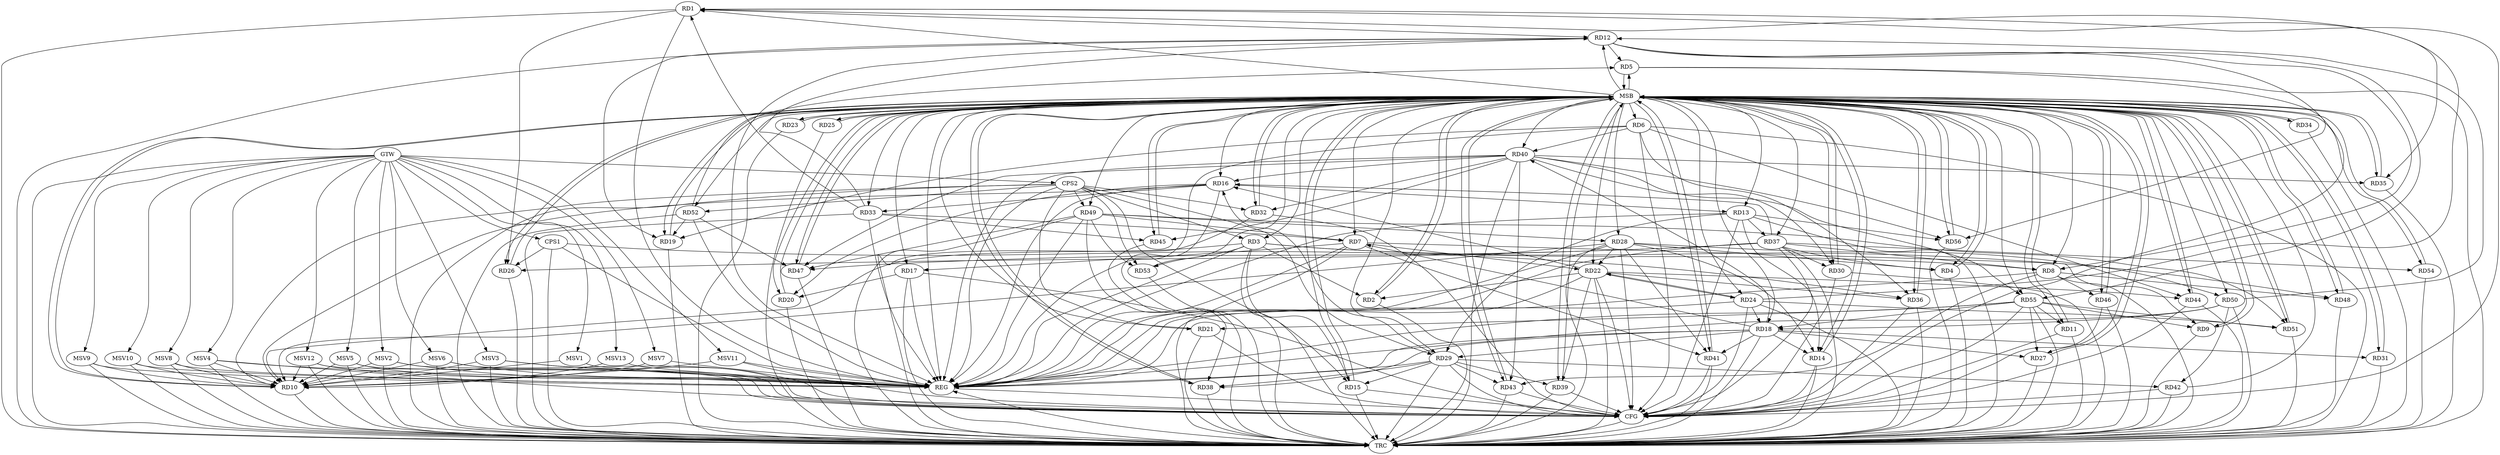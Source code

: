 strict digraph G {
  RD1 [ label="RD1" ];
  RD2 [ label="RD2" ];
  RD3 [ label="RD3" ];
  RD4 [ label="RD4" ];
  RD5 [ label="RD5" ];
  RD6 [ label="RD6" ];
  RD7 [ label="RD7" ];
  RD8 [ label="RD8" ];
  RD9 [ label="RD9" ];
  RD10 [ label="RD10" ];
  RD11 [ label="RD11" ];
  RD12 [ label="RD12" ];
  RD13 [ label="RD13" ];
  RD14 [ label="RD14" ];
  RD15 [ label="RD15" ];
  RD16 [ label="RD16" ];
  RD17 [ label="RD17" ];
  RD18 [ label="RD18" ];
  RD19 [ label="RD19" ];
  RD20 [ label="RD20" ];
  RD21 [ label="RD21" ];
  RD22 [ label="RD22" ];
  RD23 [ label="RD23" ];
  RD24 [ label="RD24" ];
  RD25 [ label="RD25" ];
  RD26 [ label="RD26" ];
  RD27 [ label="RD27" ];
  RD28 [ label="RD28" ];
  RD29 [ label="RD29" ];
  RD30 [ label="RD30" ];
  RD31 [ label="RD31" ];
  RD32 [ label="RD32" ];
  RD33 [ label="RD33" ];
  RD34 [ label="RD34" ];
  RD35 [ label="RD35" ];
  RD36 [ label="RD36" ];
  RD37 [ label="RD37" ];
  RD38 [ label="RD38" ];
  RD39 [ label="RD39" ];
  RD40 [ label="RD40" ];
  RD41 [ label="RD41" ];
  RD42 [ label="RD42" ];
  RD43 [ label="RD43" ];
  RD44 [ label="RD44" ];
  RD45 [ label="RD45" ];
  RD46 [ label="RD46" ];
  RD47 [ label="RD47" ];
  RD48 [ label="RD48" ];
  RD49 [ label="RD49" ];
  RD50 [ label="RD50" ];
  RD51 [ label="RD51" ];
  RD52 [ label="RD52" ];
  RD53 [ label="RD53" ];
  RD54 [ label="RD54" ];
  RD55 [ label="RD55" ];
  RD56 [ label="RD56" ];
  CPS1 [ label="CPS1" ];
  CPS2 [ label="CPS2" ];
  GTW [ label="GTW" ];
  REG [ label="REG" ];
  MSB [ label="MSB" ];
  CFG [ label="CFG" ];
  TRC [ label="TRC" ];
  MSV1 [ label="MSV1" ];
  MSV2 [ label="MSV2" ];
  MSV3 [ label="MSV3" ];
  MSV4 [ label="MSV4" ];
  MSV5 [ label="MSV5" ];
  MSV6 [ label="MSV6" ];
  MSV7 [ label="MSV7" ];
  MSV8 [ label="MSV8" ];
  MSV9 [ label="MSV9" ];
  MSV10 [ label="MSV10" ];
  MSV11 [ label="MSV11" ];
  MSV12 [ label="MSV12" ];
  MSV13 [ label="MSV13" ];
  RD1 -> RD12;
  RD24 -> RD1;
  RD1 -> RD26;
  RD33 -> RD1;
  RD1 -> RD35;
  RD3 -> RD2;
  RD22 -> RD2;
  RD3 -> RD8;
  RD3 -> RD10;
  RD3 -> RD15;
  RD3 -> RD48;
  RD3 -> RD53;
  RD28 -> RD4;
  RD37 -> RD4;
  RD12 -> RD5;
  RD52 -> RD5;
  RD6 -> RD19;
  RD6 -> RD36;
  RD6 -> RD40;
  RD6 -> RD44;
  RD7 -> RD9;
  RD7 -> RD17;
  RD18 -> RD7;
  RD7 -> RD22;
  RD33 -> RD7;
  RD7 -> RD41;
  RD49 -> RD7;
  RD12 -> RD8;
  RD37 -> RD8;
  RD8 -> RD43;
  RD8 -> RD46;
  RD8 -> RD48;
  RD55 -> RD9;
  RD16 -> RD10;
  RD28 -> RD10;
  RD55 -> RD11;
  RD12 -> RD19;
  RD33 -> RD12;
  RD50 -> RD12;
  RD12 -> RD55;
  RD12 -> RD56;
  RD13 -> RD14;
  RD16 -> RD13;
  RD13 -> RD29;
  RD13 -> RD37;
  RD13 -> RD56;
  RD18 -> RD14;
  RD28 -> RD14;
  RD29 -> RD15;
  RD16 -> RD20;
  RD22 -> RD16;
  RD29 -> RD16;
  RD16 -> RD33;
  RD37 -> RD16;
  RD40 -> RD16;
  RD17 -> RD20;
  RD24 -> RD18;
  RD18 -> RD27;
  RD18 -> RD29;
  RD18 -> RD31;
  RD18 -> RD38;
  RD18 -> RD40;
  RD18 -> RD41;
  RD50 -> RD18;
  RD55 -> RD18;
  RD52 -> RD19;
  RD55 -> RD21;
  RD22 -> RD24;
  RD24 -> RD22;
  RD28 -> RD22;
  RD22 -> RD36;
  RD22 -> RD39;
  RD22 -> RD44;
  RD24 -> RD51;
  RD37 -> RD26;
  RD55 -> RD27;
  RD28 -> RD41;
  RD49 -> RD28;
  RD28 -> RD50;
  RD29 -> RD38;
  RD29 -> RD39;
  RD29 -> RD42;
  RD29 -> RD43;
  RD37 -> RD30;
  RD40 -> RD30;
  RD40 -> RD32;
  RD33 -> RD45;
  RD40 -> RD35;
  RD37 -> RD47;
  RD37 -> RD54;
  RD49 -> RD38;
  RD40 -> RD43;
  RD40 -> RD45;
  RD40 -> RD47;
  RD40 -> RD55;
  RD40 -> RD56;
  RD50 -> RD42;
  RD49 -> RD47;
  RD52 -> RD47;
  RD49 -> RD51;
  RD49 -> RD53;
  RD55 -> RD51;
  CPS1 -> RD26;
  CPS1 -> RD36;
  CPS2 -> RD29;
  CPS2 -> RD53;
  CPS2 -> RD52;
  CPS2 -> RD15;
  CPS2 -> RD3;
  CPS2 -> RD21;
  CPS2 -> RD10;
  CPS2 -> RD49;
  CPS2 -> RD32;
  GTW -> CPS1;
  GTW -> CPS2;
  RD1 -> REG;
  RD3 -> REG;
  RD6 -> REG;
  RD7 -> REG;
  RD8 -> REG;
  RD12 -> REG;
  RD13 -> REG;
  RD16 -> REG;
  RD17 -> REG;
  RD18 -> REG;
  RD22 -> REG;
  RD24 -> REG;
  RD28 -> REG;
  RD29 -> REG;
  RD33 -> REG;
  RD37 -> REG;
  RD40 -> REG;
  RD49 -> REG;
  RD50 -> REG;
  RD52 -> REG;
  RD55 -> REG;
  CPS1 -> REG;
  CPS2 -> REG;
  RD2 -> MSB;
  MSB -> RD6;
  MSB -> RD29;
  MSB -> REG;
  RD4 -> MSB;
  MSB -> RD17;
  MSB -> RD24;
  MSB -> RD38;
  MSB -> RD43;
  MSB -> RD54;
  MSB -> RD55;
  RD5 -> MSB;
  MSB -> RD1;
  MSB -> RD19;
  MSB -> RD44;
  MSB -> RD47;
  RD9 -> MSB;
  MSB -> RD56;
  RD10 -> MSB;
  MSB -> RD5;
  MSB -> RD9;
  MSB -> RD16;
  MSB -> RD18;
  MSB -> RD30;
  MSB -> RD46;
  MSB -> RD50;
  MSB -> RD52;
  RD11 -> MSB;
  MSB -> RD40;
  RD14 -> MSB;
  MSB -> RD12;
  MSB -> RD15;
  MSB -> RD26;
  MSB -> RD39;
  RD15 -> MSB;
  MSB -> RD11;
  MSB -> RD20;
  RD19 -> MSB;
  MSB -> RD10;
  MSB -> RD22;
  MSB -> RD28;
  MSB -> RD36;
  RD20 -> MSB;
  MSB -> RD3;
  MSB -> RD35;
  MSB -> RD37;
  RD21 -> MSB;
  MSB -> RD25;
  MSB -> RD33;
  RD23 -> MSB;
  RD25 -> MSB;
  MSB -> RD13;
  MSB -> RD27;
  RD26 -> MSB;
  MSB -> RD34;
  RD27 -> MSB;
  MSB -> RD7;
  MSB -> RD14;
  RD30 -> MSB;
  MSB -> RD8;
  RD31 -> MSB;
  MSB -> RD41;
  RD32 -> MSB;
  RD34 -> MSB;
  MSB -> RD32;
  MSB -> RD45;
  RD35 -> MSB;
  RD36 -> MSB;
  MSB -> RD49;
  RD38 -> MSB;
  MSB -> RD48;
  RD39 -> MSB;
  RD41 -> MSB;
  MSB -> RD23;
  RD42 -> MSB;
  MSB -> RD2;
  MSB -> RD31;
  RD43 -> MSB;
  RD44 -> MSB;
  MSB -> RD4;
  RD45 -> MSB;
  MSB -> RD51;
  RD46 -> MSB;
  RD47 -> MSB;
  RD48 -> MSB;
  RD51 -> MSB;
  RD53 -> MSB;
  RD54 -> MSB;
  RD56 -> MSB;
  RD5 -> CFG;
  RD44 -> CFG;
  RD28 -> CFG;
  RD46 -> CFG;
  RD24 -> CFG;
  RD6 -> CFG;
  RD15 -> CFG;
  RD36 -> CFG;
  RD30 -> CFG;
  RD37 -> CFG;
  RD17 -> CFG;
  RD41 -> CFG;
  RD55 -> CFG;
  RD32 -> CFG;
  RD39 -> CFG;
  RD21 -> CFG;
  RD14 -> CFG;
  RD29 -> CFG;
  RD11 -> CFG;
  RD13 -> CFG;
  RD1 -> CFG;
  RD43 -> CFG;
  RD22 -> CFG;
  RD42 -> CFG;
  REG -> CFG;
  RD1 -> TRC;
  RD2 -> TRC;
  RD3 -> TRC;
  RD4 -> TRC;
  RD5 -> TRC;
  RD6 -> TRC;
  RD7 -> TRC;
  RD8 -> TRC;
  RD9 -> TRC;
  RD10 -> TRC;
  RD11 -> TRC;
  RD12 -> TRC;
  RD13 -> TRC;
  RD14 -> TRC;
  RD15 -> TRC;
  RD16 -> TRC;
  RD17 -> TRC;
  RD18 -> TRC;
  RD19 -> TRC;
  RD20 -> TRC;
  RD21 -> TRC;
  RD22 -> TRC;
  RD23 -> TRC;
  RD24 -> TRC;
  RD25 -> TRC;
  RD26 -> TRC;
  RD27 -> TRC;
  RD28 -> TRC;
  RD29 -> TRC;
  RD30 -> TRC;
  RD31 -> TRC;
  RD32 -> TRC;
  RD33 -> TRC;
  RD34 -> TRC;
  RD35 -> TRC;
  RD36 -> TRC;
  RD37 -> TRC;
  RD38 -> TRC;
  RD39 -> TRC;
  RD40 -> TRC;
  RD41 -> TRC;
  RD42 -> TRC;
  RD43 -> TRC;
  RD44 -> TRC;
  RD45 -> TRC;
  RD46 -> TRC;
  RD47 -> TRC;
  RD48 -> TRC;
  RD49 -> TRC;
  RD50 -> TRC;
  RD51 -> TRC;
  RD52 -> TRC;
  RD53 -> TRC;
  RD54 -> TRC;
  RD55 -> TRC;
  RD56 -> TRC;
  CPS1 -> TRC;
  CPS2 -> TRC;
  GTW -> TRC;
  CFG -> TRC;
  TRC -> REG;
  MSV1 -> RD10;
  MSV2 -> RD10;
  MSV3 -> RD10;
  MSV4 -> RD10;
  MSV5 -> RD10;
  MSV6 -> RD10;
  GTW -> MSV1;
  MSV1 -> REG;
  GTW -> MSV2;
  MSV2 -> REG;
  MSV2 -> TRC;
  MSV2 -> CFG;
  GTW -> MSV3;
  MSV3 -> REG;
  MSV3 -> TRC;
  MSV3 -> CFG;
  GTW -> MSV4;
  MSV4 -> REG;
  MSV4 -> TRC;
  MSV4 -> CFG;
  GTW -> MSV5;
  MSV5 -> REG;
  MSV5 -> TRC;
  MSV5 -> CFG;
  GTW -> MSV6;
  MSV6 -> REG;
  MSV6 -> TRC;
  MSV6 -> CFG;
  MSV7 -> RD10;
  GTW -> MSV7;
  MSV7 -> REG;
  MSV8 -> RD10;
  MSV9 -> RD10;
  GTW -> MSV8;
  MSV8 -> REG;
  MSV8 -> TRC;
  GTW -> MSV9;
  MSV9 -> REG;
  MSV9 -> TRC;
  MSV10 -> RD10;
  MSV11 -> RD10;
  MSV12 -> RD10;
  GTW -> MSV10;
  MSV10 -> REG;
  MSV10 -> TRC;
  GTW -> MSV11;
  MSV11 -> REG;
  MSV11 -> CFG;
  GTW -> MSV12;
  MSV12 -> REG;
  MSV12 -> TRC;
  MSV12 -> CFG;
  MSV13 -> RD10;
  GTW -> MSV13;
  MSV13 -> REG;
}
